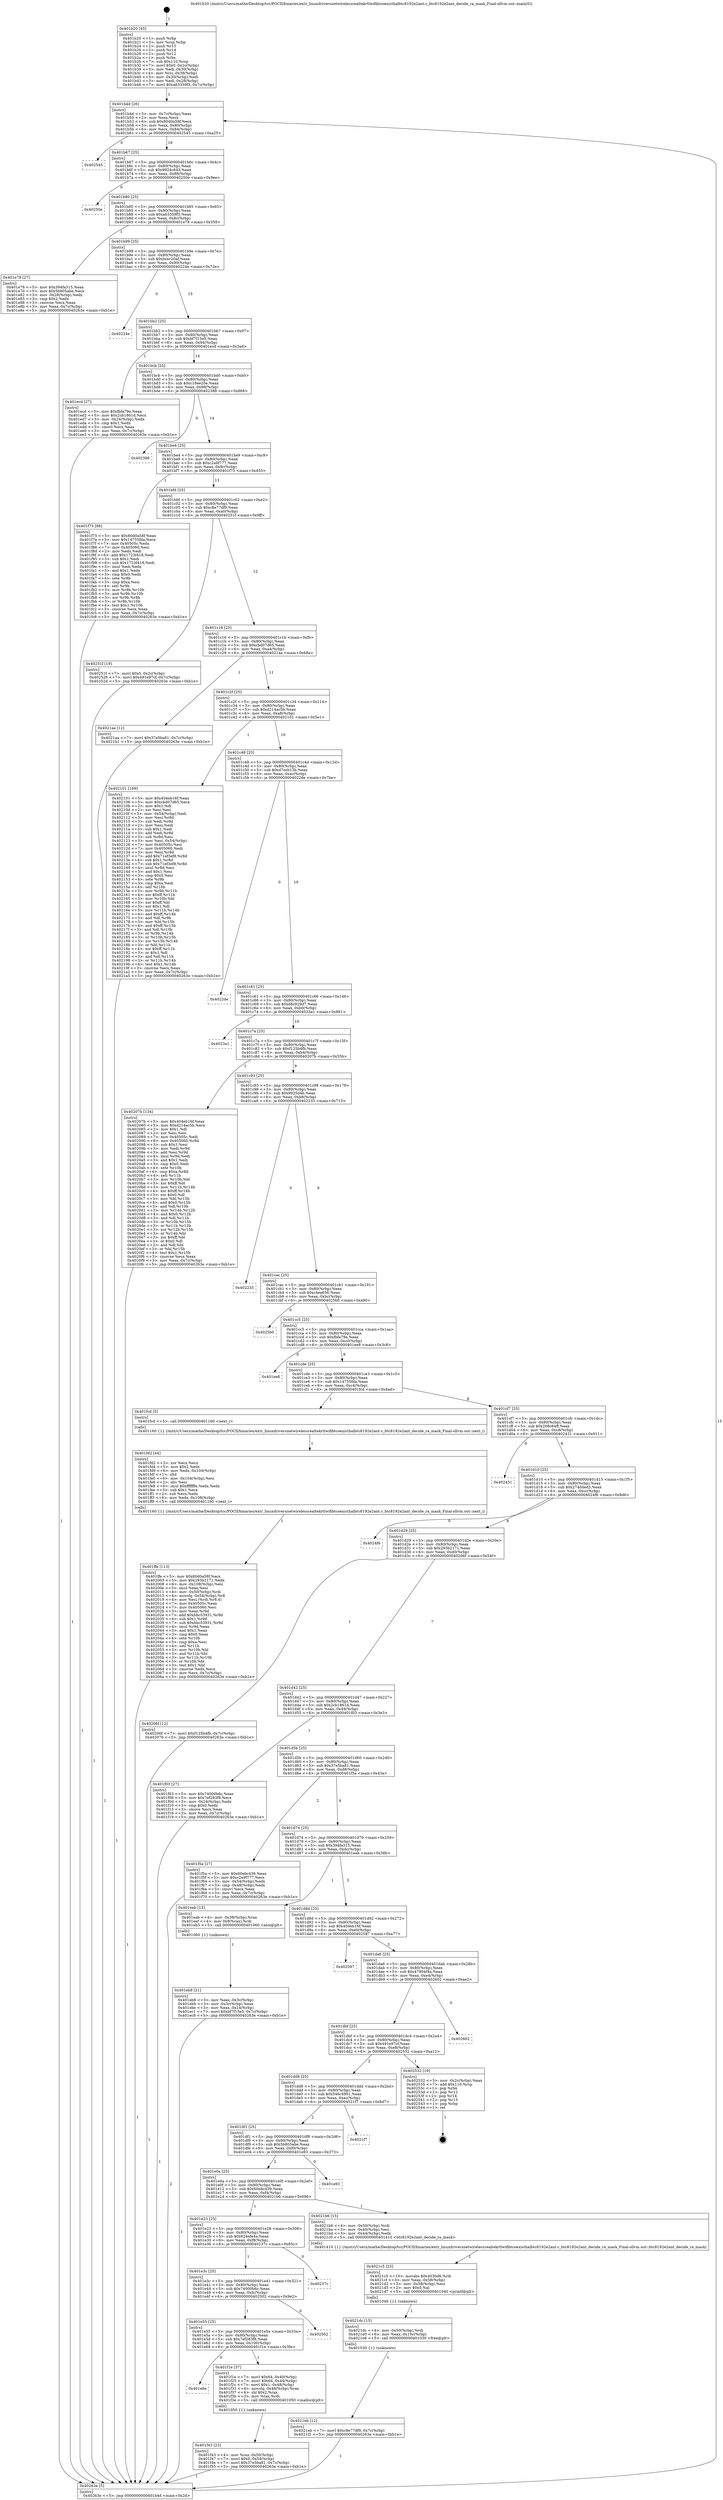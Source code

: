 digraph "0x401b20" {
  label = "0x401b20 (/mnt/c/Users/mathe/Desktop/tcc/POCII/binaries/extr_linuxdriversnetwirelessrealtekrtlwifibtcoexisthalbtc8192e2ant.c_btc8192e2ant_decide_ra_mask_Final-ollvm.out::main(0))"
  labelloc = "t"
  node[shape=record]

  Entry [label="",width=0.3,height=0.3,shape=circle,fillcolor=black,style=filled]
  "0x401b4d" [label="{
     0x401b4d [26]\l
     | [instrs]\l
     &nbsp;&nbsp;0x401b4d \<+3\>: mov -0x7c(%rbp),%eax\l
     &nbsp;&nbsp;0x401b50 \<+2\>: mov %eax,%ecx\l
     &nbsp;&nbsp;0x401b52 \<+6\>: sub $0x80d0a58f,%ecx\l
     &nbsp;&nbsp;0x401b58 \<+3\>: mov %eax,-0x80(%rbp)\l
     &nbsp;&nbsp;0x401b5b \<+6\>: mov %ecx,-0x84(%rbp)\l
     &nbsp;&nbsp;0x401b61 \<+6\>: je 0000000000402545 \<main+0xa25\>\l
  }"]
  "0x402545" [label="{
     0x402545\l
  }", style=dashed]
  "0x401b67" [label="{
     0x401b67 [25]\l
     | [instrs]\l
     &nbsp;&nbsp;0x401b67 \<+5\>: jmp 0000000000401b6c \<main+0x4c\>\l
     &nbsp;&nbsp;0x401b6c \<+3\>: mov -0x80(%rbp),%eax\l
     &nbsp;&nbsp;0x401b6f \<+5\>: sub $0x9924c843,%eax\l
     &nbsp;&nbsp;0x401b74 \<+6\>: mov %eax,-0x88(%rbp)\l
     &nbsp;&nbsp;0x401b7a \<+6\>: je 000000000040250e \<main+0x9ee\>\l
  }"]
  Exit [label="",width=0.3,height=0.3,shape=circle,fillcolor=black,style=filled,peripheries=2]
  "0x40250e" [label="{
     0x40250e\l
  }", style=dashed]
  "0x401b80" [label="{
     0x401b80 [25]\l
     | [instrs]\l
     &nbsp;&nbsp;0x401b80 \<+5\>: jmp 0000000000401b85 \<main+0x65\>\l
     &nbsp;&nbsp;0x401b85 \<+3\>: mov -0x80(%rbp),%eax\l
     &nbsp;&nbsp;0x401b88 \<+5\>: sub $0xa63359f3,%eax\l
     &nbsp;&nbsp;0x401b8d \<+6\>: mov %eax,-0x8c(%rbp)\l
     &nbsp;&nbsp;0x401b93 \<+6\>: je 0000000000401e78 \<main+0x358\>\l
  }"]
  "0x4021eb" [label="{
     0x4021eb [12]\l
     | [instrs]\l
     &nbsp;&nbsp;0x4021eb \<+7\>: movl $0xc8e77df9,-0x7c(%rbp)\l
     &nbsp;&nbsp;0x4021f2 \<+5\>: jmp 000000000040263e \<main+0xb1e\>\l
  }"]
  "0x401e78" [label="{
     0x401e78 [27]\l
     | [instrs]\l
     &nbsp;&nbsp;0x401e78 \<+5\>: mov $0x394fa315,%eax\l
     &nbsp;&nbsp;0x401e7d \<+5\>: mov $0x5b805abe,%ecx\l
     &nbsp;&nbsp;0x401e82 \<+3\>: mov -0x28(%rbp),%edx\l
     &nbsp;&nbsp;0x401e85 \<+3\>: cmp $0x2,%edx\l
     &nbsp;&nbsp;0x401e88 \<+3\>: cmovne %ecx,%eax\l
     &nbsp;&nbsp;0x401e8b \<+3\>: mov %eax,-0x7c(%rbp)\l
     &nbsp;&nbsp;0x401e8e \<+5\>: jmp 000000000040263e \<main+0xb1e\>\l
  }"]
  "0x401b99" [label="{
     0x401b99 [25]\l
     | [instrs]\l
     &nbsp;&nbsp;0x401b99 \<+5\>: jmp 0000000000401b9e \<main+0x7e\>\l
     &nbsp;&nbsp;0x401b9e \<+3\>: mov -0x80(%rbp),%eax\l
     &nbsp;&nbsp;0x401ba1 \<+5\>: sub $0xbcec20af,%eax\l
     &nbsp;&nbsp;0x401ba6 \<+6\>: mov %eax,-0x90(%rbp)\l
     &nbsp;&nbsp;0x401bac \<+6\>: je 000000000040224e \<main+0x72e\>\l
  }"]
  "0x40263e" [label="{
     0x40263e [5]\l
     | [instrs]\l
     &nbsp;&nbsp;0x40263e \<+5\>: jmp 0000000000401b4d \<main+0x2d\>\l
  }"]
  "0x401b20" [label="{
     0x401b20 [45]\l
     | [instrs]\l
     &nbsp;&nbsp;0x401b20 \<+1\>: push %rbp\l
     &nbsp;&nbsp;0x401b21 \<+3\>: mov %rsp,%rbp\l
     &nbsp;&nbsp;0x401b24 \<+2\>: push %r15\l
     &nbsp;&nbsp;0x401b26 \<+2\>: push %r14\l
     &nbsp;&nbsp;0x401b28 \<+2\>: push %r12\l
     &nbsp;&nbsp;0x401b2a \<+1\>: push %rbx\l
     &nbsp;&nbsp;0x401b2b \<+7\>: sub $0x110,%rsp\l
     &nbsp;&nbsp;0x401b32 \<+7\>: movl $0x0,-0x2c(%rbp)\l
     &nbsp;&nbsp;0x401b39 \<+3\>: mov %edi,-0x30(%rbp)\l
     &nbsp;&nbsp;0x401b3c \<+4\>: mov %rsi,-0x38(%rbp)\l
     &nbsp;&nbsp;0x401b40 \<+3\>: mov -0x30(%rbp),%edi\l
     &nbsp;&nbsp;0x401b43 \<+3\>: mov %edi,-0x28(%rbp)\l
     &nbsp;&nbsp;0x401b46 \<+7\>: movl $0xa63359f3,-0x7c(%rbp)\l
  }"]
  "0x4021dc" [label="{
     0x4021dc [15]\l
     | [instrs]\l
     &nbsp;&nbsp;0x4021dc \<+4\>: mov -0x50(%rbp),%rdi\l
     &nbsp;&nbsp;0x4021e0 \<+6\>: mov %eax,-0x10c(%rbp)\l
     &nbsp;&nbsp;0x4021e6 \<+5\>: call 0000000000401030 \<free@plt\>\l
     | [calls]\l
     &nbsp;&nbsp;0x401030 \{1\} (unknown)\l
  }"]
  "0x40224e" [label="{
     0x40224e\l
  }", style=dashed]
  "0x401bb2" [label="{
     0x401bb2 [25]\l
     | [instrs]\l
     &nbsp;&nbsp;0x401bb2 \<+5\>: jmp 0000000000401bb7 \<main+0x97\>\l
     &nbsp;&nbsp;0x401bb7 \<+3\>: mov -0x80(%rbp),%eax\l
     &nbsp;&nbsp;0x401bba \<+5\>: sub $0xbf7f15e5,%eax\l
     &nbsp;&nbsp;0x401bbf \<+6\>: mov %eax,-0x94(%rbp)\l
     &nbsp;&nbsp;0x401bc5 \<+6\>: je 0000000000401ecd \<main+0x3ad\>\l
  }"]
  "0x4021c5" [label="{
     0x4021c5 [23]\l
     | [instrs]\l
     &nbsp;&nbsp;0x4021c5 \<+10\>: movabs $0x4030d6,%rdi\l
     &nbsp;&nbsp;0x4021cf \<+3\>: mov %eax,-0x58(%rbp)\l
     &nbsp;&nbsp;0x4021d2 \<+3\>: mov -0x58(%rbp),%esi\l
     &nbsp;&nbsp;0x4021d5 \<+2\>: mov $0x0,%al\l
     &nbsp;&nbsp;0x4021d7 \<+5\>: call 0000000000401040 \<printf@plt\>\l
     | [calls]\l
     &nbsp;&nbsp;0x401040 \{1\} (unknown)\l
  }"]
  "0x401ecd" [label="{
     0x401ecd [27]\l
     | [instrs]\l
     &nbsp;&nbsp;0x401ecd \<+5\>: mov $0xfbfa79e,%eax\l
     &nbsp;&nbsp;0x401ed2 \<+5\>: mov $0x2cb1861d,%ecx\l
     &nbsp;&nbsp;0x401ed7 \<+3\>: mov -0x24(%rbp),%edx\l
     &nbsp;&nbsp;0x401eda \<+3\>: cmp $0x1,%edx\l
     &nbsp;&nbsp;0x401edd \<+3\>: cmovl %ecx,%eax\l
     &nbsp;&nbsp;0x401ee0 \<+3\>: mov %eax,-0x7c(%rbp)\l
     &nbsp;&nbsp;0x401ee3 \<+5\>: jmp 000000000040263e \<main+0xb1e\>\l
  }"]
  "0x401bcb" [label="{
     0x401bcb [25]\l
     | [instrs]\l
     &nbsp;&nbsp;0x401bcb \<+5\>: jmp 0000000000401bd0 \<main+0xb0\>\l
     &nbsp;&nbsp;0x401bd0 \<+3\>: mov -0x80(%rbp),%eax\l
     &nbsp;&nbsp;0x401bd3 \<+5\>: sub $0xc18ee20e,%eax\l
     &nbsp;&nbsp;0x401bd8 \<+6\>: mov %eax,-0x98(%rbp)\l
     &nbsp;&nbsp;0x401bde \<+6\>: je 0000000000402388 \<main+0x868\>\l
  }"]
  "0x401ffe" [label="{
     0x401ffe [113]\l
     | [instrs]\l
     &nbsp;&nbsp;0x401ffe \<+5\>: mov $0x80d0a58f,%ecx\l
     &nbsp;&nbsp;0x402003 \<+5\>: mov $0x293b2171,%edx\l
     &nbsp;&nbsp;0x402008 \<+6\>: mov -0x108(%rbp),%esi\l
     &nbsp;&nbsp;0x40200e \<+3\>: imul %eax,%esi\l
     &nbsp;&nbsp;0x402011 \<+4\>: mov -0x50(%rbp),%rdi\l
     &nbsp;&nbsp;0x402015 \<+4\>: movslq -0x54(%rbp),%r8\l
     &nbsp;&nbsp;0x402019 \<+4\>: mov %esi,(%rdi,%r8,4)\l
     &nbsp;&nbsp;0x40201d \<+7\>: mov 0x40505c,%eax\l
     &nbsp;&nbsp;0x402024 \<+7\>: mov 0x405060,%esi\l
     &nbsp;&nbsp;0x40202b \<+3\>: mov %eax,%r9d\l
     &nbsp;&nbsp;0x40202e \<+7\>: add $0xbbc53931,%r9d\l
     &nbsp;&nbsp;0x402035 \<+4\>: sub $0x1,%r9d\l
     &nbsp;&nbsp;0x402039 \<+7\>: sub $0xbbc53931,%r9d\l
     &nbsp;&nbsp;0x402040 \<+4\>: imul %r9d,%eax\l
     &nbsp;&nbsp;0x402044 \<+3\>: and $0x1,%eax\l
     &nbsp;&nbsp;0x402047 \<+3\>: cmp $0x0,%eax\l
     &nbsp;&nbsp;0x40204a \<+4\>: sete %r10b\l
     &nbsp;&nbsp;0x40204e \<+3\>: cmp $0xa,%esi\l
     &nbsp;&nbsp;0x402051 \<+4\>: setl %r11b\l
     &nbsp;&nbsp;0x402055 \<+3\>: mov %r10b,%bl\l
     &nbsp;&nbsp;0x402058 \<+3\>: and %r11b,%bl\l
     &nbsp;&nbsp;0x40205b \<+3\>: xor %r11b,%r10b\l
     &nbsp;&nbsp;0x40205e \<+3\>: or %r10b,%bl\l
     &nbsp;&nbsp;0x402061 \<+3\>: test $0x1,%bl\l
     &nbsp;&nbsp;0x402064 \<+3\>: cmovne %edx,%ecx\l
     &nbsp;&nbsp;0x402067 \<+3\>: mov %ecx,-0x7c(%rbp)\l
     &nbsp;&nbsp;0x40206a \<+5\>: jmp 000000000040263e \<main+0xb1e\>\l
  }"]
  "0x402388" [label="{
     0x402388\l
  }", style=dashed]
  "0x401be4" [label="{
     0x401be4 [25]\l
     | [instrs]\l
     &nbsp;&nbsp;0x401be4 \<+5\>: jmp 0000000000401be9 \<main+0xc9\>\l
     &nbsp;&nbsp;0x401be9 \<+3\>: mov -0x80(%rbp),%eax\l
     &nbsp;&nbsp;0x401bec \<+5\>: sub $0xc2a9f777,%eax\l
     &nbsp;&nbsp;0x401bf1 \<+6\>: mov %eax,-0x9c(%rbp)\l
     &nbsp;&nbsp;0x401bf7 \<+6\>: je 0000000000401f75 \<main+0x455\>\l
  }"]
  "0x401fd2" [label="{
     0x401fd2 [44]\l
     | [instrs]\l
     &nbsp;&nbsp;0x401fd2 \<+2\>: xor %ecx,%ecx\l
     &nbsp;&nbsp;0x401fd4 \<+5\>: mov $0x2,%edx\l
     &nbsp;&nbsp;0x401fd9 \<+6\>: mov %edx,-0x104(%rbp)\l
     &nbsp;&nbsp;0x401fdf \<+1\>: cltd\l
     &nbsp;&nbsp;0x401fe0 \<+6\>: mov -0x104(%rbp),%esi\l
     &nbsp;&nbsp;0x401fe6 \<+2\>: idiv %esi\l
     &nbsp;&nbsp;0x401fe8 \<+6\>: imul $0xfffffffe,%edx,%edx\l
     &nbsp;&nbsp;0x401fee \<+3\>: sub $0x1,%ecx\l
     &nbsp;&nbsp;0x401ff1 \<+2\>: sub %ecx,%edx\l
     &nbsp;&nbsp;0x401ff3 \<+6\>: mov %edx,-0x108(%rbp)\l
     &nbsp;&nbsp;0x401ff9 \<+5\>: call 0000000000401160 \<next_i\>\l
     | [calls]\l
     &nbsp;&nbsp;0x401160 \{1\} (/mnt/c/Users/mathe/Desktop/tcc/POCII/binaries/extr_linuxdriversnetwirelessrealtekrtlwifibtcoexisthalbtc8192e2ant.c_btc8192e2ant_decide_ra_mask_Final-ollvm.out::next_i)\l
  }"]
  "0x401f75" [label="{
     0x401f75 [88]\l
     | [instrs]\l
     &nbsp;&nbsp;0x401f75 \<+5\>: mov $0x80d0a58f,%eax\l
     &nbsp;&nbsp;0x401f7a \<+5\>: mov $0x14755fda,%ecx\l
     &nbsp;&nbsp;0x401f7f \<+7\>: mov 0x40505c,%edx\l
     &nbsp;&nbsp;0x401f86 \<+7\>: mov 0x405060,%esi\l
     &nbsp;&nbsp;0x401f8d \<+2\>: mov %edx,%edi\l
     &nbsp;&nbsp;0x401f8f \<+6\>: add $0x1723f418,%edi\l
     &nbsp;&nbsp;0x401f95 \<+3\>: sub $0x1,%edi\l
     &nbsp;&nbsp;0x401f98 \<+6\>: sub $0x1723f418,%edi\l
     &nbsp;&nbsp;0x401f9e \<+3\>: imul %edi,%edx\l
     &nbsp;&nbsp;0x401fa1 \<+3\>: and $0x1,%edx\l
     &nbsp;&nbsp;0x401fa4 \<+3\>: cmp $0x0,%edx\l
     &nbsp;&nbsp;0x401fa7 \<+4\>: sete %r8b\l
     &nbsp;&nbsp;0x401fab \<+3\>: cmp $0xa,%esi\l
     &nbsp;&nbsp;0x401fae \<+4\>: setl %r9b\l
     &nbsp;&nbsp;0x401fb2 \<+3\>: mov %r8b,%r10b\l
     &nbsp;&nbsp;0x401fb5 \<+3\>: and %r9b,%r10b\l
     &nbsp;&nbsp;0x401fb8 \<+3\>: xor %r9b,%r8b\l
     &nbsp;&nbsp;0x401fbb \<+3\>: or %r8b,%r10b\l
     &nbsp;&nbsp;0x401fbe \<+4\>: test $0x1,%r10b\l
     &nbsp;&nbsp;0x401fc2 \<+3\>: cmovne %ecx,%eax\l
     &nbsp;&nbsp;0x401fc5 \<+3\>: mov %eax,-0x7c(%rbp)\l
     &nbsp;&nbsp;0x401fc8 \<+5\>: jmp 000000000040263e \<main+0xb1e\>\l
  }"]
  "0x401bfd" [label="{
     0x401bfd [25]\l
     | [instrs]\l
     &nbsp;&nbsp;0x401bfd \<+5\>: jmp 0000000000401c02 \<main+0xe2\>\l
     &nbsp;&nbsp;0x401c02 \<+3\>: mov -0x80(%rbp),%eax\l
     &nbsp;&nbsp;0x401c05 \<+5\>: sub $0xc8e77df9,%eax\l
     &nbsp;&nbsp;0x401c0a \<+6\>: mov %eax,-0xa0(%rbp)\l
     &nbsp;&nbsp;0x401c10 \<+6\>: je 000000000040251f \<main+0x9ff\>\l
  }"]
  "0x401f43" [label="{
     0x401f43 [23]\l
     | [instrs]\l
     &nbsp;&nbsp;0x401f43 \<+4\>: mov %rax,-0x50(%rbp)\l
     &nbsp;&nbsp;0x401f47 \<+7\>: movl $0x0,-0x54(%rbp)\l
     &nbsp;&nbsp;0x401f4e \<+7\>: movl $0x37e5ba81,-0x7c(%rbp)\l
     &nbsp;&nbsp;0x401f55 \<+5\>: jmp 000000000040263e \<main+0xb1e\>\l
  }"]
  "0x40251f" [label="{
     0x40251f [19]\l
     | [instrs]\l
     &nbsp;&nbsp;0x40251f \<+7\>: movl $0x0,-0x2c(%rbp)\l
     &nbsp;&nbsp;0x402526 \<+7\>: movl $0x491e97cf,-0x7c(%rbp)\l
     &nbsp;&nbsp;0x40252d \<+5\>: jmp 000000000040263e \<main+0xb1e\>\l
  }"]
  "0x401c16" [label="{
     0x401c16 [25]\l
     | [instrs]\l
     &nbsp;&nbsp;0x401c16 \<+5\>: jmp 0000000000401c1b \<main+0xfb\>\l
     &nbsp;&nbsp;0x401c1b \<+3\>: mov -0x80(%rbp),%eax\l
     &nbsp;&nbsp;0x401c1e \<+5\>: sub $0xcbd07d65,%eax\l
     &nbsp;&nbsp;0x401c23 \<+6\>: mov %eax,-0xa4(%rbp)\l
     &nbsp;&nbsp;0x401c29 \<+6\>: je 00000000004021aa \<main+0x68a\>\l
  }"]
  "0x401e6e" [label="{
     0x401e6e\l
  }", style=dashed]
  "0x4021aa" [label="{
     0x4021aa [12]\l
     | [instrs]\l
     &nbsp;&nbsp;0x4021aa \<+7\>: movl $0x37e5ba81,-0x7c(%rbp)\l
     &nbsp;&nbsp;0x4021b1 \<+5\>: jmp 000000000040263e \<main+0xb1e\>\l
  }"]
  "0x401c2f" [label="{
     0x401c2f [25]\l
     | [instrs]\l
     &nbsp;&nbsp;0x401c2f \<+5\>: jmp 0000000000401c34 \<main+0x114\>\l
     &nbsp;&nbsp;0x401c34 \<+3\>: mov -0x80(%rbp),%eax\l
     &nbsp;&nbsp;0x401c37 \<+5\>: sub $0xd214ac5b,%eax\l
     &nbsp;&nbsp;0x401c3c \<+6\>: mov %eax,-0xa8(%rbp)\l
     &nbsp;&nbsp;0x401c42 \<+6\>: je 0000000000402101 \<main+0x5e1\>\l
  }"]
  "0x401f1e" [label="{
     0x401f1e [37]\l
     | [instrs]\l
     &nbsp;&nbsp;0x401f1e \<+7\>: movl $0x64,-0x40(%rbp)\l
     &nbsp;&nbsp;0x401f25 \<+7\>: movl $0x64,-0x44(%rbp)\l
     &nbsp;&nbsp;0x401f2c \<+7\>: movl $0x1,-0x48(%rbp)\l
     &nbsp;&nbsp;0x401f33 \<+4\>: movslq -0x48(%rbp),%rax\l
     &nbsp;&nbsp;0x401f37 \<+4\>: shl $0x2,%rax\l
     &nbsp;&nbsp;0x401f3b \<+3\>: mov %rax,%rdi\l
     &nbsp;&nbsp;0x401f3e \<+5\>: call 0000000000401050 \<malloc@plt\>\l
     | [calls]\l
     &nbsp;&nbsp;0x401050 \{1\} (unknown)\l
  }"]
  "0x402101" [label="{
     0x402101 [169]\l
     | [instrs]\l
     &nbsp;&nbsp;0x402101 \<+5\>: mov $0x404eb16f,%eax\l
     &nbsp;&nbsp;0x402106 \<+5\>: mov $0xcbd07d65,%ecx\l
     &nbsp;&nbsp;0x40210b \<+2\>: mov $0x1,%dl\l
     &nbsp;&nbsp;0x40210d \<+2\>: xor %esi,%esi\l
     &nbsp;&nbsp;0x40210f \<+3\>: mov -0x54(%rbp),%edi\l
     &nbsp;&nbsp;0x402112 \<+3\>: mov %esi,%r8d\l
     &nbsp;&nbsp;0x402115 \<+3\>: sub %edi,%r8d\l
     &nbsp;&nbsp;0x402118 \<+2\>: mov %esi,%edi\l
     &nbsp;&nbsp;0x40211a \<+3\>: sub $0x1,%edi\l
     &nbsp;&nbsp;0x40211d \<+3\>: add %edi,%r8d\l
     &nbsp;&nbsp;0x402120 \<+3\>: sub %r8d,%esi\l
     &nbsp;&nbsp;0x402123 \<+3\>: mov %esi,-0x54(%rbp)\l
     &nbsp;&nbsp;0x402126 \<+7\>: mov 0x40505c,%esi\l
     &nbsp;&nbsp;0x40212d \<+7\>: mov 0x405060,%edi\l
     &nbsp;&nbsp;0x402134 \<+3\>: mov %esi,%r8d\l
     &nbsp;&nbsp;0x402137 \<+7\>: add $0x71ef3ef8,%r8d\l
     &nbsp;&nbsp;0x40213e \<+4\>: sub $0x1,%r8d\l
     &nbsp;&nbsp;0x402142 \<+7\>: sub $0x71ef3ef8,%r8d\l
     &nbsp;&nbsp;0x402149 \<+4\>: imul %r8d,%esi\l
     &nbsp;&nbsp;0x40214d \<+3\>: and $0x1,%esi\l
     &nbsp;&nbsp;0x402150 \<+3\>: cmp $0x0,%esi\l
     &nbsp;&nbsp;0x402153 \<+4\>: sete %r9b\l
     &nbsp;&nbsp;0x402157 \<+3\>: cmp $0xa,%edi\l
     &nbsp;&nbsp;0x40215a \<+4\>: setl %r10b\l
     &nbsp;&nbsp;0x40215e \<+3\>: mov %r9b,%r11b\l
     &nbsp;&nbsp;0x402161 \<+4\>: xor $0xff,%r11b\l
     &nbsp;&nbsp;0x402165 \<+3\>: mov %r10b,%bl\l
     &nbsp;&nbsp;0x402168 \<+3\>: xor $0xff,%bl\l
     &nbsp;&nbsp;0x40216b \<+3\>: xor $0x1,%dl\l
     &nbsp;&nbsp;0x40216e \<+3\>: mov %r11b,%r14b\l
     &nbsp;&nbsp;0x402171 \<+4\>: and $0xff,%r14b\l
     &nbsp;&nbsp;0x402175 \<+3\>: and %dl,%r9b\l
     &nbsp;&nbsp;0x402178 \<+3\>: mov %bl,%r15b\l
     &nbsp;&nbsp;0x40217b \<+4\>: and $0xff,%r15b\l
     &nbsp;&nbsp;0x40217f \<+3\>: and %dl,%r10b\l
     &nbsp;&nbsp;0x402182 \<+3\>: or %r9b,%r14b\l
     &nbsp;&nbsp;0x402185 \<+3\>: or %r10b,%r15b\l
     &nbsp;&nbsp;0x402188 \<+3\>: xor %r15b,%r14b\l
     &nbsp;&nbsp;0x40218b \<+3\>: or %bl,%r11b\l
     &nbsp;&nbsp;0x40218e \<+4\>: xor $0xff,%r11b\l
     &nbsp;&nbsp;0x402192 \<+3\>: or $0x1,%dl\l
     &nbsp;&nbsp;0x402195 \<+3\>: and %dl,%r11b\l
     &nbsp;&nbsp;0x402198 \<+3\>: or %r11b,%r14b\l
     &nbsp;&nbsp;0x40219b \<+4\>: test $0x1,%r14b\l
     &nbsp;&nbsp;0x40219f \<+3\>: cmovne %ecx,%eax\l
     &nbsp;&nbsp;0x4021a2 \<+3\>: mov %eax,-0x7c(%rbp)\l
     &nbsp;&nbsp;0x4021a5 \<+5\>: jmp 000000000040263e \<main+0xb1e\>\l
  }"]
  "0x401c48" [label="{
     0x401c48 [25]\l
     | [instrs]\l
     &nbsp;&nbsp;0x401c48 \<+5\>: jmp 0000000000401c4d \<main+0x12d\>\l
     &nbsp;&nbsp;0x401c4d \<+3\>: mov -0x80(%rbp),%eax\l
     &nbsp;&nbsp;0x401c50 \<+5\>: sub $0xd7ecb13b,%eax\l
     &nbsp;&nbsp;0x401c55 \<+6\>: mov %eax,-0xac(%rbp)\l
     &nbsp;&nbsp;0x401c5b \<+6\>: je 00000000004022de \<main+0x7be\>\l
  }"]
  "0x401e55" [label="{
     0x401e55 [25]\l
     | [instrs]\l
     &nbsp;&nbsp;0x401e55 \<+5\>: jmp 0000000000401e5a \<main+0x33a\>\l
     &nbsp;&nbsp;0x401e5a \<+3\>: mov -0x80(%rbp),%eax\l
     &nbsp;&nbsp;0x401e5d \<+5\>: sub $0x7ef283f8,%eax\l
     &nbsp;&nbsp;0x401e62 \<+6\>: mov %eax,-0x100(%rbp)\l
     &nbsp;&nbsp;0x401e68 \<+6\>: je 0000000000401f1e \<main+0x3fe\>\l
  }"]
  "0x4022de" [label="{
     0x4022de\l
  }", style=dashed]
  "0x401c61" [label="{
     0x401c61 [25]\l
     | [instrs]\l
     &nbsp;&nbsp;0x401c61 \<+5\>: jmp 0000000000401c66 \<main+0x146\>\l
     &nbsp;&nbsp;0x401c66 \<+3\>: mov -0x80(%rbp),%eax\l
     &nbsp;&nbsp;0x401c69 \<+5\>: sub $0xd8c929d7,%eax\l
     &nbsp;&nbsp;0x401c6e \<+6\>: mov %eax,-0xb0(%rbp)\l
     &nbsp;&nbsp;0x401c74 \<+6\>: je 00000000004023a1 \<main+0x881\>\l
  }"]
  "0x402502" [label="{
     0x402502\l
  }", style=dashed]
  "0x4023a1" [label="{
     0x4023a1\l
  }", style=dashed]
  "0x401c7a" [label="{
     0x401c7a [25]\l
     | [instrs]\l
     &nbsp;&nbsp;0x401c7a \<+5\>: jmp 0000000000401c7f \<main+0x15f\>\l
     &nbsp;&nbsp;0x401c7f \<+3\>: mov -0x80(%rbp),%eax\l
     &nbsp;&nbsp;0x401c82 \<+5\>: sub $0xf125b4fb,%eax\l
     &nbsp;&nbsp;0x401c87 \<+6\>: mov %eax,-0xb4(%rbp)\l
     &nbsp;&nbsp;0x401c8d \<+6\>: je 000000000040207b \<main+0x55b\>\l
  }"]
  "0x401e3c" [label="{
     0x401e3c [25]\l
     | [instrs]\l
     &nbsp;&nbsp;0x401e3c \<+5\>: jmp 0000000000401e41 \<main+0x321\>\l
     &nbsp;&nbsp;0x401e41 \<+3\>: mov -0x80(%rbp),%eax\l
     &nbsp;&nbsp;0x401e44 \<+5\>: sub $0x74000b6c,%eax\l
     &nbsp;&nbsp;0x401e49 \<+6\>: mov %eax,-0xfc(%rbp)\l
     &nbsp;&nbsp;0x401e4f \<+6\>: je 0000000000402502 \<main+0x9e2\>\l
  }"]
  "0x40207b" [label="{
     0x40207b [134]\l
     | [instrs]\l
     &nbsp;&nbsp;0x40207b \<+5\>: mov $0x404eb16f,%eax\l
     &nbsp;&nbsp;0x402080 \<+5\>: mov $0xd214ac5b,%ecx\l
     &nbsp;&nbsp;0x402085 \<+2\>: mov $0x1,%dl\l
     &nbsp;&nbsp;0x402087 \<+2\>: xor %esi,%esi\l
     &nbsp;&nbsp;0x402089 \<+7\>: mov 0x40505c,%edi\l
     &nbsp;&nbsp;0x402090 \<+8\>: mov 0x405060,%r8d\l
     &nbsp;&nbsp;0x402098 \<+3\>: sub $0x1,%esi\l
     &nbsp;&nbsp;0x40209b \<+3\>: mov %edi,%r9d\l
     &nbsp;&nbsp;0x40209e \<+3\>: add %esi,%r9d\l
     &nbsp;&nbsp;0x4020a1 \<+4\>: imul %r9d,%edi\l
     &nbsp;&nbsp;0x4020a5 \<+3\>: and $0x1,%edi\l
     &nbsp;&nbsp;0x4020a8 \<+3\>: cmp $0x0,%edi\l
     &nbsp;&nbsp;0x4020ab \<+4\>: sete %r10b\l
     &nbsp;&nbsp;0x4020af \<+4\>: cmp $0xa,%r8d\l
     &nbsp;&nbsp;0x4020b3 \<+4\>: setl %r11b\l
     &nbsp;&nbsp;0x4020b7 \<+3\>: mov %r10b,%bl\l
     &nbsp;&nbsp;0x4020ba \<+3\>: xor $0xff,%bl\l
     &nbsp;&nbsp;0x4020bd \<+3\>: mov %r11b,%r14b\l
     &nbsp;&nbsp;0x4020c0 \<+4\>: xor $0xff,%r14b\l
     &nbsp;&nbsp;0x4020c4 \<+3\>: xor $0x0,%dl\l
     &nbsp;&nbsp;0x4020c7 \<+3\>: mov %bl,%r15b\l
     &nbsp;&nbsp;0x4020ca \<+4\>: and $0x0,%r15b\l
     &nbsp;&nbsp;0x4020ce \<+3\>: and %dl,%r10b\l
     &nbsp;&nbsp;0x4020d1 \<+3\>: mov %r14b,%r12b\l
     &nbsp;&nbsp;0x4020d4 \<+4\>: and $0x0,%r12b\l
     &nbsp;&nbsp;0x4020d8 \<+3\>: and %dl,%r11b\l
     &nbsp;&nbsp;0x4020db \<+3\>: or %r10b,%r15b\l
     &nbsp;&nbsp;0x4020de \<+3\>: or %r11b,%r12b\l
     &nbsp;&nbsp;0x4020e1 \<+3\>: xor %r12b,%r15b\l
     &nbsp;&nbsp;0x4020e4 \<+3\>: or %r14b,%bl\l
     &nbsp;&nbsp;0x4020e7 \<+3\>: xor $0xff,%bl\l
     &nbsp;&nbsp;0x4020ea \<+3\>: or $0x0,%dl\l
     &nbsp;&nbsp;0x4020ed \<+2\>: and %dl,%bl\l
     &nbsp;&nbsp;0x4020ef \<+3\>: or %bl,%r15b\l
     &nbsp;&nbsp;0x4020f2 \<+4\>: test $0x1,%r15b\l
     &nbsp;&nbsp;0x4020f6 \<+3\>: cmovne %ecx,%eax\l
     &nbsp;&nbsp;0x4020f9 \<+3\>: mov %eax,-0x7c(%rbp)\l
     &nbsp;&nbsp;0x4020fc \<+5\>: jmp 000000000040263e \<main+0xb1e\>\l
  }"]
  "0x401c93" [label="{
     0x401c93 [25]\l
     | [instrs]\l
     &nbsp;&nbsp;0x401c93 \<+5\>: jmp 0000000000401c98 \<main+0x178\>\l
     &nbsp;&nbsp;0x401c98 \<+3\>: mov -0x80(%rbp),%eax\l
     &nbsp;&nbsp;0x401c9b \<+5\>: sub $0x9925d4b,%eax\l
     &nbsp;&nbsp;0x401ca0 \<+6\>: mov %eax,-0xb8(%rbp)\l
     &nbsp;&nbsp;0x401ca6 \<+6\>: je 0000000000402233 \<main+0x713\>\l
  }"]
  "0x40237c" [label="{
     0x40237c\l
  }", style=dashed]
  "0x402233" [label="{
     0x402233\l
  }", style=dashed]
  "0x401cac" [label="{
     0x401cac [25]\l
     | [instrs]\l
     &nbsp;&nbsp;0x401cac \<+5\>: jmp 0000000000401cb1 \<main+0x191\>\l
     &nbsp;&nbsp;0x401cb1 \<+3\>: mov -0x80(%rbp),%eax\l
     &nbsp;&nbsp;0x401cb4 \<+5\>: sub $0xc4ea656,%eax\l
     &nbsp;&nbsp;0x401cb9 \<+6\>: mov %eax,-0xbc(%rbp)\l
     &nbsp;&nbsp;0x401cbf \<+6\>: je 00000000004025b0 \<main+0xa90\>\l
  }"]
  "0x401e23" [label="{
     0x401e23 [25]\l
     | [instrs]\l
     &nbsp;&nbsp;0x401e23 \<+5\>: jmp 0000000000401e28 \<main+0x308\>\l
     &nbsp;&nbsp;0x401e28 \<+3\>: mov -0x80(%rbp),%eax\l
     &nbsp;&nbsp;0x401e2b \<+5\>: sub $0x624efe4a,%eax\l
     &nbsp;&nbsp;0x401e30 \<+6\>: mov %eax,-0xf8(%rbp)\l
     &nbsp;&nbsp;0x401e36 \<+6\>: je 000000000040237c \<main+0x85c\>\l
  }"]
  "0x4025b0" [label="{
     0x4025b0\l
  }", style=dashed]
  "0x401cc5" [label="{
     0x401cc5 [25]\l
     | [instrs]\l
     &nbsp;&nbsp;0x401cc5 \<+5\>: jmp 0000000000401cca \<main+0x1aa\>\l
     &nbsp;&nbsp;0x401cca \<+3\>: mov -0x80(%rbp),%eax\l
     &nbsp;&nbsp;0x401ccd \<+5\>: sub $0xfbfa79e,%eax\l
     &nbsp;&nbsp;0x401cd2 \<+6\>: mov %eax,-0xc0(%rbp)\l
     &nbsp;&nbsp;0x401cd8 \<+6\>: je 0000000000401ee8 \<main+0x3c8\>\l
  }"]
  "0x4021b6" [label="{
     0x4021b6 [15]\l
     | [instrs]\l
     &nbsp;&nbsp;0x4021b6 \<+4\>: mov -0x50(%rbp),%rdi\l
     &nbsp;&nbsp;0x4021ba \<+3\>: mov -0x40(%rbp),%esi\l
     &nbsp;&nbsp;0x4021bd \<+3\>: mov -0x44(%rbp),%edx\l
     &nbsp;&nbsp;0x4021c0 \<+5\>: call 0000000000401410 \<btc8192e2ant_decide_ra_mask\>\l
     | [calls]\l
     &nbsp;&nbsp;0x401410 \{1\} (/mnt/c/Users/mathe/Desktop/tcc/POCII/binaries/extr_linuxdriversnetwirelessrealtekrtlwifibtcoexisthalbtc8192e2ant.c_btc8192e2ant_decide_ra_mask_Final-ollvm.out::btc8192e2ant_decide_ra_mask)\l
  }"]
  "0x401ee8" [label="{
     0x401ee8\l
  }", style=dashed]
  "0x401cde" [label="{
     0x401cde [25]\l
     | [instrs]\l
     &nbsp;&nbsp;0x401cde \<+5\>: jmp 0000000000401ce3 \<main+0x1c3\>\l
     &nbsp;&nbsp;0x401ce3 \<+3\>: mov -0x80(%rbp),%eax\l
     &nbsp;&nbsp;0x401ce6 \<+5\>: sub $0x14755fda,%eax\l
     &nbsp;&nbsp;0x401ceb \<+6\>: mov %eax,-0xc4(%rbp)\l
     &nbsp;&nbsp;0x401cf1 \<+6\>: je 0000000000401fcd \<main+0x4ad\>\l
  }"]
  "0x401e0a" [label="{
     0x401e0a [25]\l
     | [instrs]\l
     &nbsp;&nbsp;0x401e0a \<+5\>: jmp 0000000000401e0f \<main+0x2ef\>\l
     &nbsp;&nbsp;0x401e0f \<+3\>: mov -0x80(%rbp),%eax\l
     &nbsp;&nbsp;0x401e12 \<+5\>: sub $0x60ebc439,%eax\l
     &nbsp;&nbsp;0x401e17 \<+6\>: mov %eax,-0xf4(%rbp)\l
     &nbsp;&nbsp;0x401e1d \<+6\>: je 00000000004021b6 \<main+0x696\>\l
  }"]
  "0x401fcd" [label="{
     0x401fcd [5]\l
     | [instrs]\l
     &nbsp;&nbsp;0x401fcd \<+5\>: call 0000000000401160 \<next_i\>\l
     | [calls]\l
     &nbsp;&nbsp;0x401160 \{1\} (/mnt/c/Users/mathe/Desktop/tcc/POCII/binaries/extr_linuxdriversnetwirelessrealtekrtlwifibtcoexisthalbtc8192e2ant.c_btc8192e2ant_decide_ra_mask_Final-ollvm.out::next_i)\l
  }"]
  "0x401cf7" [label="{
     0x401cf7 [25]\l
     | [instrs]\l
     &nbsp;&nbsp;0x401cf7 \<+5\>: jmp 0000000000401cfc \<main+0x1dc\>\l
     &nbsp;&nbsp;0x401cfc \<+3\>: mov -0x80(%rbp),%eax\l
     &nbsp;&nbsp;0x401cff \<+5\>: sub $0x208c64ff,%eax\l
     &nbsp;&nbsp;0x401d04 \<+6\>: mov %eax,-0xc8(%rbp)\l
     &nbsp;&nbsp;0x401d0a \<+6\>: je 0000000000402431 \<main+0x911\>\l
  }"]
  "0x401e93" [label="{
     0x401e93\l
  }", style=dashed]
  "0x402431" [label="{
     0x402431\l
  }", style=dashed]
  "0x401d10" [label="{
     0x401d10 [25]\l
     | [instrs]\l
     &nbsp;&nbsp;0x401d10 \<+5\>: jmp 0000000000401d15 \<main+0x1f5\>\l
     &nbsp;&nbsp;0x401d15 \<+3\>: mov -0x80(%rbp),%eax\l
     &nbsp;&nbsp;0x401d18 \<+5\>: sub $0x2740ded3,%eax\l
     &nbsp;&nbsp;0x401d1d \<+6\>: mov %eax,-0xcc(%rbp)\l
     &nbsp;&nbsp;0x401d23 \<+6\>: je 00000000004024f6 \<main+0x9d6\>\l
  }"]
  "0x401df1" [label="{
     0x401df1 [25]\l
     | [instrs]\l
     &nbsp;&nbsp;0x401df1 \<+5\>: jmp 0000000000401df6 \<main+0x2d6\>\l
     &nbsp;&nbsp;0x401df6 \<+3\>: mov -0x80(%rbp),%eax\l
     &nbsp;&nbsp;0x401df9 \<+5\>: sub $0x5b805abe,%eax\l
     &nbsp;&nbsp;0x401dfe \<+6\>: mov %eax,-0xf0(%rbp)\l
     &nbsp;&nbsp;0x401e04 \<+6\>: je 0000000000401e93 \<main+0x373\>\l
  }"]
  "0x4024f6" [label="{
     0x4024f6\l
  }", style=dashed]
  "0x401d29" [label="{
     0x401d29 [25]\l
     | [instrs]\l
     &nbsp;&nbsp;0x401d29 \<+5\>: jmp 0000000000401d2e \<main+0x20e\>\l
     &nbsp;&nbsp;0x401d2e \<+3\>: mov -0x80(%rbp),%eax\l
     &nbsp;&nbsp;0x401d31 \<+5\>: sub $0x293b2171,%eax\l
     &nbsp;&nbsp;0x401d36 \<+6\>: mov %eax,-0xd0(%rbp)\l
     &nbsp;&nbsp;0x401d3c \<+6\>: je 000000000040206f \<main+0x54f\>\l
  }"]
  "0x4021f7" [label="{
     0x4021f7\l
  }", style=dashed]
  "0x40206f" [label="{
     0x40206f [12]\l
     | [instrs]\l
     &nbsp;&nbsp;0x40206f \<+7\>: movl $0xf125b4fb,-0x7c(%rbp)\l
     &nbsp;&nbsp;0x402076 \<+5\>: jmp 000000000040263e \<main+0xb1e\>\l
  }"]
  "0x401d42" [label="{
     0x401d42 [25]\l
     | [instrs]\l
     &nbsp;&nbsp;0x401d42 \<+5\>: jmp 0000000000401d47 \<main+0x227\>\l
     &nbsp;&nbsp;0x401d47 \<+3\>: mov -0x80(%rbp),%eax\l
     &nbsp;&nbsp;0x401d4a \<+5\>: sub $0x2cb1861d,%eax\l
     &nbsp;&nbsp;0x401d4f \<+6\>: mov %eax,-0xd4(%rbp)\l
     &nbsp;&nbsp;0x401d55 \<+6\>: je 0000000000401f03 \<main+0x3e3\>\l
  }"]
  "0x401dd8" [label="{
     0x401dd8 [25]\l
     | [instrs]\l
     &nbsp;&nbsp;0x401dd8 \<+5\>: jmp 0000000000401ddd \<main+0x2bd\>\l
     &nbsp;&nbsp;0x401ddd \<+3\>: mov -0x80(%rbp),%eax\l
     &nbsp;&nbsp;0x401de0 \<+5\>: sub $0x546c4901,%eax\l
     &nbsp;&nbsp;0x401de5 \<+6\>: mov %eax,-0xec(%rbp)\l
     &nbsp;&nbsp;0x401deb \<+6\>: je 00000000004021f7 \<main+0x6d7\>\l
  }"]
  "0x401f03" [label="{
     0x401f03 [27]\l
     | [instrs]\l
     &nbsp;&nbsp;0x401f03 \<+5\>: mov $0x74000b6c,%eax\l
     &nbsp;&nbsp;0x401f08 \<+5\>: mov $0x7ef283f8,%ecx\l
     &nbsp;&nbsp;0x401f0d \<+3\>: mov -0x24(%rbp),%edx\l
     &nbsp;&nbsp;0x401f10 \<+3\>: cmp $0x0,%edx\l
     &nbsp;&nbsp;0x401f13 \<+3\>: cmove %ecx,%eax\l
     &nbsp;&nbsp;0x401f16 \<+3\>: mov %eax,-0x7c(%rbp)\l
     &nbsp;&nbsp;0x401f19 \<+5\>: jmp 000000000040263e \<main+0xb1e\>\l
  }"]
  "0x401d5b" [label="{
     0x401d5b [25]\l
     | [instrs]\l
     &nbsp;&nbsp;0x401d5b \<+5\>: jmp 0000000000401d60 \<main+0x240\>\l
     &nbsp;&nbsp;0x401d60 \<+3\>: mov -0x80(%rbp),%eax\l
     &nbsp;&nbsp;0x401d63 \<+5\>: sub $0x37e5ba81,%eax\l
     &nbsp;&nbsp;0x401d68 \<+6\>: mov %eax,-0xd8(%rbp)\l
     &nbsp;&nbsp;0x401d6e \<+6\>: je 0000000000401f5a \<main+0x43a\>\l
  }"]
  "0x402532" [label="{
     0x402532 [19]\l
     | [instrs]\l
     &nbsp;&nbsp;0x402532 \<+3\>: mov -0x2c(%rbp),%eax\l
     &nbsp;&nbsp;0x402535 \<+7\>: add $0x110,%rsp\l
     &nbsp;&nbsp;0x40253c \<+1\>: pop %rbx\l
     &nbsp;&nbsp;0x40253d \<+2\>: pop %r12\l
     &nbsp;&nbsp;0x40253f \<+2\>: pop %r14\l
     &nbsp;&nbsp;0x402541 \<+2\>: pop %r15\l
     &nbsp;&nbsp;0x402543 \<+1\>: pop %rbp\l
     &nbsp;&nbsp;0x402544 \<+1\>: ret\l
  }"]
  "0x401f5a" [label="{
     0x401f5a [27]\l
     | [instrs]\l
     &nbsp;&nbsp;0x401f5a \<+5\>: mov $0x60ebc439,%eax\l
     &nbsp;&nbsp;0x401f5f \<+5\>: mov $0xc2a9f777,%ecx\l
     &nbsp;&nbsp;0x401f64 \<+3\>: mov -0x54(%rbp),%edx\l
     &nbsp;&nbsp;0x401f67 \<+3\>: cmp -0x48(%rbp),%edx\l
     &nbsp;&nbsp;0x401f6a \<+3\>: cmovl %ecx,%eax\l
     &nbsp;&nbsp;0x401f6d \<+3\>: mov %eax,-0x7c(%rbp)\l
     &nbsp;&nbsp;0x401f70 \<+5\>: jmp 000000000040263e \<main+0xb1e\>\l
  }"]
  "0x401d74" [label="{
     0x401d74 [25]\l
     | [instrs]\l
     &nbsp;&nbsp;0x401d74 \<+5\>: jmp 0000000000401d79 \<main+0x259\>\l
     &nbsp;&nbsp;0x401d79 \<+3\>: mov -0x80(%rbp),%eax\l
     &nbsp;&nbsp;0x401d7c \<+5\>: sub $0x394fa315,%eax\l
     &nbsp;&nbsp;0x401d81 \<+6\>: mov %eax,-0xdc(%rbp)\l
     &nbsp;&nbsp;0x401d87 \<+6\>: je 0000000000401eab \<main+0x38b\>\l
  }"]
  "0x401dbf" [label="{
     0x401dbf [25]\l
     | [instrs]\l
     &nbsp;&nbsp;0x401dbf \<+5\>: jmp 0000000000401dc4 \<main+0x2a4\>\l
     &nbsp;&nbsp;0x401dc4 \<+3\>: mov -0x80(%rbp),%eax\l
     &nbsp;&nbsp;0x401dc7 \<+5\>: sub $0x491e97cf,%eax\l
     &nbsp;&nbsp;0x401dcc \<+6\>: mov %eax,-0xe8(%rbp)\l
     &nbsp;&nbsp;0x401dd2 \<+6\>: je 0000000000402532 \<main+0xa12\>\l
  }"]
  "0x401eab" [label="{
     0x401eab [13]\l
     | [instrs]\l
     &nbsp;&nbsp;0x401eab \<+4\>: mov -0x38(%rbp),%rax\l
     &nbsp;&nbsp;0x401eaf \<+4\>: mov 0x8(%rax),%rdi\l
     &nbsp;&nbsp;0x401eb3 \<+5\>: call 0000000000401060 \<atoi@plt\>\l
     | [calls]\l
     &nbsp;&nbsp;0x401060 \{1\} (unknown)\l
  }"]
  "0x401d8d" [label="{
     0x401d8d [25]\l
     | [instrs]\l
     &nbsp;&nbsp;0x401d8d \<+5\>: jmp 0000000000401d92 \<main+0x272\>\l
     &nbsp;&nbsp;0x401d92 \<+3\>: mov -0x80(%rbp),%eax\l
     &nbsp;&nbsp;0x401d95 \<+5\>: sub $0x404eb16f,%eax\l
     &nbsp;&nbsp;0x401d9a \<+6\>: mov %eax,-0xe0(%rbp)\l
     &nbsp;&nbsp;0x401da0 \<+6\>: je 0000000000402597 \<main+0xa77\>\l
  }"]
  "0x401eb8" [label="{
     0x401eb8 [21]\l
     | [instrs]\l
     &nbsp;&nbsp;0x401eb8 \<+3\>: mov %eax,-0x3c(%rbp)\l
     &nbsp;&nbsp;0x401ebb \<+3\>: mov -0x3c(%rbp),%eax\l
     &nbsp;&nbsp;0x401ebe \<+3\>: mov %eax,-0x24(%rbp)\l
     &nbsp;&nbsp;0x401ec1 \<+7\>: movl $0xbf7f15e5,-0x7c(%rbp)\l
     &nbsp;&nbsp;0x401ec8 \<+5\>: jmp 000000000040263e \<main+0xb1e\>\l
  }"]
  "0x402602" [label="{
     0x402602\l
  }", style=dashed]
  "0x402597" [label="{
     0x402597\l
  }", style=dashed]
  "0x401da6" [label="{
     0x401da6 [25]\l
     | [instrs]\l
     &nbsp;&nbsp;0x401da6 \<+5\>: jmp 0000000000401dab \<main+0x28b\>\l
     &nbsp;&nbsp;0x401dab \<+3\>: mov -0x80(%rbp),%eax\l
     &nbsp;&nbsp;0x401dae \<+5\>: sub $0x47904f4a,%eax\l
     &nbsp;&nbsp;0x401db3 \<+6\>: mov %eax,-0xe4(%rbp)\l
     &nbsp;&nbsp;0x401db9 \<+6\>: je 0000000000402602 \<main+0xae2\>\l
  }"]
  Entry -> "0x401b20" [label=" 1"]
  "0x401b4d" -> "0x402545" [label=" 0"]
  "0x401b4d" -> "0x401b67" [label=" 16"]
  "0x402532" -> Exit [label=" 1"]
  "0x401b67" -> "0x40250e" [label=" 0"]
  "0x401b67" -> "0x401b80" [label=" 16"]
  "0x40251f" -> "0x40263e" [label=" 1"]
  "0x401b80" -> "0x401e78" [label=" 1"]
  "0x401b80" -> "0x401b99" [label=" 15"]
  "0x401e78" -> "0x40263e" [label=" 1"]
  "0x401b20" -> "0x401b4d" [label=" 1"]
  "0x40263e" -> "0x401b4d" [label=" 15"]
  "0x4021eb" -> "0x40263e" [label=" 1"]
  "0x401b99" -> "0x40224e" [label=" 0"]
  "0x401b99" -> "0x401bb2" [label=" 15"]
  "0x4021dc" -> "0x4021eb" [label=" 1"]
  "0x401bb2" -> "0x401ecd" [label=" 1"]
  "0x401bb2" -> "0x401bcb" [label=" 14"]
  "0x4021c5" -> "0x4021dc" [label=" 1"]
  "0x401bcb" -> "0x402388" [label=" 0"]
  "0x401bcb" -> "0x401be4" [label=" 14"]
  "0x4021b6" -> "0x4021c5" [label=" 1"]
  "0x401be4" -> "0x401f75" [label=" 1"]
  "0x401be4" -> "0x401bfd" [label=" 13"]
  "0x4021aa" -> "0x40263e" [label=" 1"]
  "0x401bfd" -> "0x40251f" [label=" 1"]
  "0x401bfd" -> "0x401c16" [label=" 12"]
  "0x402101" -> "0x40263e" [label=" 1"]
  "0x401c16" -> "0x4021aa" [label=" 1"]
  "0x401c16" -> "0x401c2f" [label=" 11"]
  "0x40207b" -> "0x40263e" [label=" 1"]
  "0x401c2f" -> "0x402101" [label=" 1"]
  "0x401c2f" -> "0x401c48" [label=" 10"]
  "0x40206f" -> "0x40263e" [label=" 1"]
  "0x401c48" -> "0x4022de" [label=" 0"]
  "0x401c48" -> "0x401c61" [label=" 10"]
  "0x401fd2" -> "0x401ffe" [label=" 1"]
  "0x401c61" -> "0x4023a1" [label=" 0"]
  "0x401c61" -> "0x401c7a" [label=" 10"]
  "0x401fcd" -> "0x401fd2" [label=" 1"]
  "0x401c7a" -> "0x40207b" [label=" 1"]
  "0x401c7a" -> "0x401c93" [label=" 9"]
  "0x401f5a" -> "0x40263e" [label=" 2"]
  "0x401c93" -> "0x402233" [label=" 0"]
  "0x401c93" -> "0x401cac" [label=" 9"]
  "0x401f43" -> "0x40263e" [label=" 1"]
  "0x401cac" -> "0x4025b0" [label=" 0"]
  "0x401cac" -> "0x401cc5" [label=" 9"]
  "0x401e55" -> "0x401e6e" [label=" 0"]
  "0x401cc5" -> "0x401ee8" [label=" 0"]
  "0x401cc5" -> "0x401cde" [label=" 9"]
  "0x401e55" -> "0x401f1e" [label=" 1"]
  "0x401cde" -> "0x401fcd" [label=" 1"]
  "0x401cde" -> "0x401cf7" [label=" 8"]
  "0x401e3c" -> "0x401e55" [label=" 1"]
  "0x401cf7" -> "0x402431" [label=" 0"]
  "0x401cf7" -> "0x401d10" [label=" 8"]
  "0x401e3c" -> "0x402502" [label=" 0"]
  "0x401d10" -> "0x4024f6" [label=" 0"]
  "0x401d10" -> "0x401d29" [label=" 8"]
  "0x401e23" -> "0x401e3c" [label=" 1"]
  "0x401d29" -> "0x40206f" [label=" 1"]
  "0x401d29" -> "0x401d42" [label=" 7"]
  "0x401e23" -> "0x40237c" [label=" 0"]
  "0x401d42" -> "0x401f03" [label=" 1"]
  "0x401d42" -> "0x401d5b" [label=" 6"]
  "0x401e0a" -> "0x401e23" [label=" 1"]
  "0x401d5b" -> "0x401f5a" [label=" 2"]
  "0x401d5b" -> "0x401d74" [label=" 4"]
  "0x401e0a" -> "0x4021b6" [label=" 1"]
  "0x401d74" -> "0x401eab" [label=" 1"]
  "0x401d74" -> "0x401d8d" [label=" 3"]
  "0x401eab" -> "0x401eb8" [label=" 1"]
  "0x401eb8" -> "0x40263e" [label=" 1"]
  "0x401ecd" -> "0x40263e" [label=" 1"]
  "0x401f03" -> "0x40263e" [label=" 1"]
  "0x401df1" -> "0x401e0a" [label=" 2"]
  "0x401d8d" -> "0x402597" [label=" 0"]
  "0x401d8d" -> "0x401da6" [label=" 3"]
  "0x401df1" -> "0x401e93" [label=" 0"]
  "0x401da6" -> "0x402602" [label=" 0"]
  "0x401da6" -> "0x401dbf" [label=" 3"]
  "0x401ffe" -> "0x40263e" [label=" 1"]
  "0x401dbf" -> "0x402532" [label=" 1"]
  "0x401dbf" -> "0x401dd8" [label=" 2"]
  "0x401f1e" -> "0x401f43" [label=" 1"]
  "0x401dd8" -> "0x4021f7" [label=" 0"]
  "0x401dd8" -> "0x401df1" [label=" 2"]
  "0x401f75" -> "0x40263e" [label=" 1"]
}
